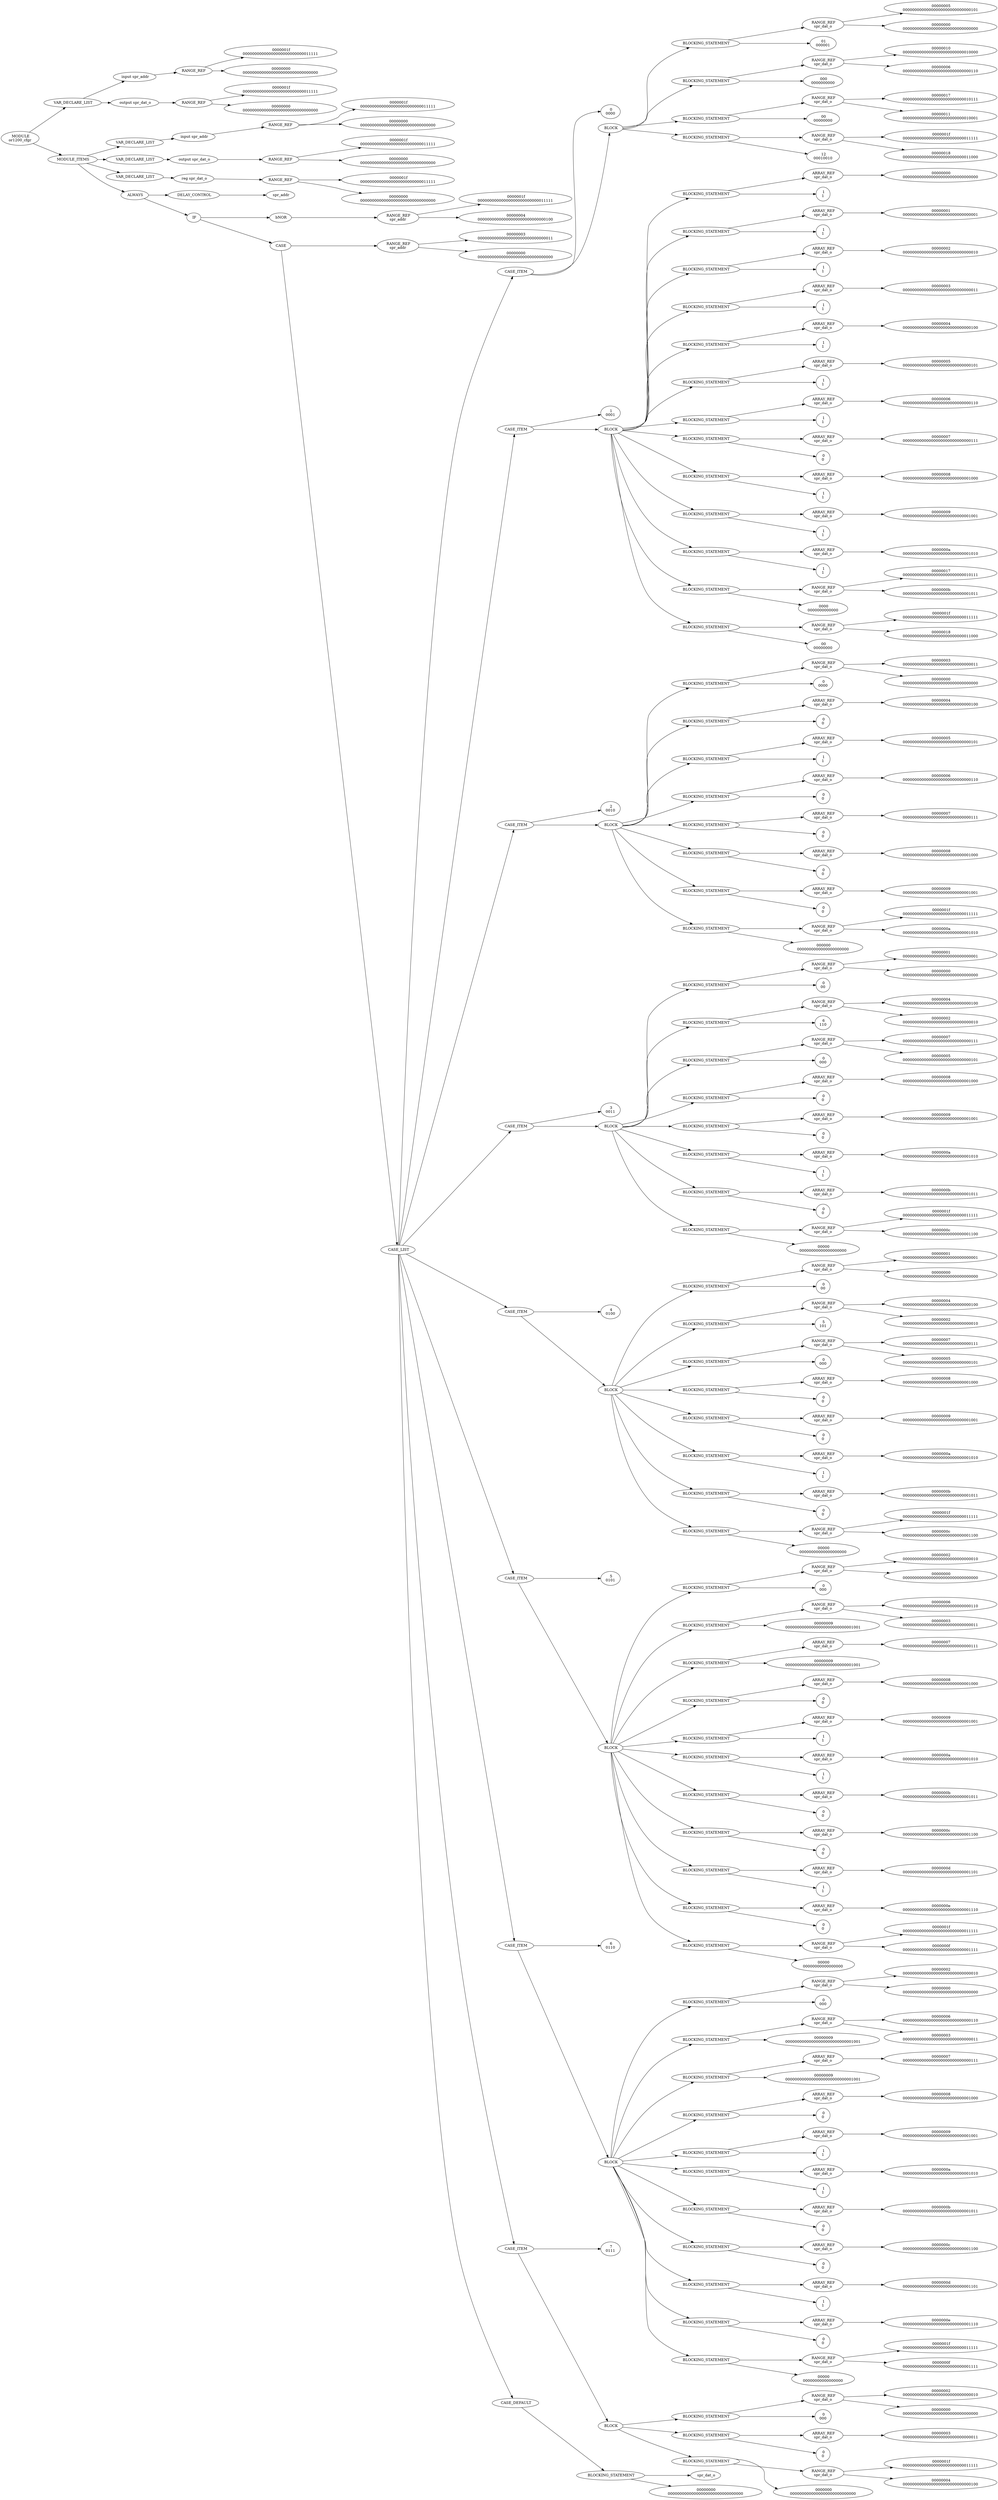 digraph G {	
rankdir=LR;	
ranksep=.25;
	0 [label=< MODULE<br/>or1200_cfgr>];
	1 [label=< VAR_DECLARE_LIST>];
	0 -> 1;
	2 [label=< input spr_addr>];
	1 -> 2;
	3 [label=<RANGE_REF>];
	2 -> 3;
	4 [label=< 0000001f<br/>00000000000000000000000000011111>];
	3 -> 4;
	5 [label=< 00000000<br/>00000000000000000000000000000000>];
	3 -> 5;
	6 [label=< output spr_dat_o>];
	1 -> 6;
	7 [label=<RANGE_REF>];
	6 -> 7;
	8 [label=< 0000001f<br/>00000000000000000000000000011111>];
	7 -> 8;
	9 [label=< 00000000<br/>00000000000000000000000000000000>];
	7 -> 9;
	10 [label=< MODULE_ITEMS>];
	0 -> 10;
	11 [label=< VAR_DECLARE_LIST>];
	10 -> 11;
	12 [label=< input spr_addr>];
	11 -> 12;
	13 [label=<RANGE_REF>];
	12 -> 13;
	14 [label=< 0000001f<br/>00000000000000000000000000011111>];
	13 -> 14;
	15 [label=< 00000000<br/>00000000000000000000000000000000>];
	13 -> 15;
	16 [label=< VAR_DECLARE_LIST>];
	10 -> 16;
	17 [label=< output spr_dat_o>];
	16 -> 17;
	18 [label=<RANGE_REF>];
	17 -> 18;
	19 [label=< 0000001f<br/>00000000000000000000000000011111>];
	18 -> 19;
	20 [label=< 00000000<br/>00000000000000000000000000000000>];
	18 -> 20;
	21 [label=< VAR_DECLARE_LIST>];
	10 -> 21;
	22 [label=< reg spr_dat_o>];
	21 -> 22;
	23 [label=<RANGE_REF>];
	22 -> 23;
	24 [label=< 0000001f<br/>00000000000000000000000000011111>];
	23 -> 24;
	25 [label=< 00000000<br/>00000000000000000000000000000000>];
	23 -> 25;
	26 [label=< ALWAYS>];
	10 -> 26;
	27 [label=< DELAY_CONTROL>];
	26 -> 27;
	28 [label=< spr_addr>];
	27 -> 28;
	29 [label=< IF>];
	26 -> 29;
	30 [label=< bNOR>];
	29 -> 30;
	31 [label=< RANGE_REF<br/>spr_addr>];
	30 -> 31;
	32 [label=< 0000001f<br/>00000000000000000000000000011111>];
	31 -> 32;
	33 [label=< 00000004<br/>00000000000000000000000000000100>];
	31 -> 33;
	34 [label=< CASE>];
	29 -> 34;
	35 [label=< RANGE_REF<br/>spr_addr>];
	34 -> 35;
	36 [label=< 00000003<br/>00000000000000000000000000000011>];
	35 -> 36;
	37 [label=< 00000000<br/>00000000000000000000000000000000>];
	35 -> 37;
	38 [label=< CASE_LIST>];
	34 -> 38;
	39 [label=< CASE_ITEM>];
	38 -> 39;
	40 [label=< 0<br/>0000>];
	39 -> 40;
	41 [label=< BLOCK>];
	39 -> 41;
	42 [label=< BLOCKING_STATEMENT>];
	41 -> 42;
	43 [label=< RANGE_REF<br/>spr_dat_o>];
	42 -> 43;
	44 [label=< 00000005<br/>00000000000000000000000000000101>];
	43 -> 44;
	45 [label=< 00000000<br/>00000000000000000000000000000000>];
	43 -> 45;
	46 [label=< 01<br/>000001>];
	42 -> 46;
	47 [label=< BLOCKING_STATEMENT>];
	41 -> 47;
	48 [label=< RANGE_REF<br/>spr_dat_o>];
	47 -> 48;
	49 [label=< 00000010<br/>00000000000000000000000000010000>];
	48 -> 49;
	50 [label=< 00000006<br/>00000000000000000000000000000110>];
	48 -> 50;
	51 [label=< 000<br/>0000000000>];
	47 -> 51;
	52 [label=< BLOCKING_STATEMENT>];
	41 -> 52;
	53 [label=< RANGE_REF<br/>spr_dat_o>];
	52 -> 53;
	54 [label=< 00000017<br/>00000000000000000000000000010111>];
	53 -> 54;
	55 [label=< 00000011<br/>00000000000000000000000000010001>];
	53 -> 55;
	56 [label=< 00<br/>00000000>];
	52 -> 56;
	57 [label=< BLOCKING_STATEMENT>];
	41 -> 57;
	58 [label=< RANGE_REF<br/>spr_dat_o>];
	57 -> 58;
	59 [label=< 0000001f<br/>00000000000000000000000000011111>];
	58 -> 59;
	60 [label=< 00000018<br/>00000000000000000000000000011000>];
	58 -> 60;
	61 [label=< 12<br/>00010010>];
	57 -> 61;
	62 [label=< CASE_ITEM>];
	38 -> 62;
	63 [label=< 1<br/>0001>];
	62 -> 63;
	64 [label=< BLOCK>];
	62 -> 64;
	65 [label=< BLOCKING_STATEMENT>];
	64 -> 65;
	66 [label=< ARRAY_REF<br/>spr_dat_o>];
	65 -> 66;
	67 [label=< 00000000<br/>00000000000000000000000000000000>];
	66 -> 67;
	68 [label=< 1<br/>1>];
	65 -> 68;
	69 [label=< BLOCKING_STATEMENT>];
	64 -> 69;
	70 [label=< ARRAY_REF<br/>spr_dat_o>];
	69 -> 70;
	71 [label=< 00000001<br/>00000000000000000000000000000001>];
	70 -> 71;
	72 [label=< 1<br/>1>];
	69 -> 72;
	73 [label=< BLOCKING_STATEMENT>];
	64 -> 73;
	74 [label=< ARRAY_REF<br/>spr_dat_o>];
	73 -> 74;
	75 [label=< 00000002<br/>00000000000000000000000000000010>];
	74 -> 75;
	76 [label=< 1<br/>1>];
	73 -> 76;
	77 [label=< BLOCKING_STATEMENT>];
	64 -> 77;
	78 [label=< ARRAY_REF<br/>spr_dat_o>];
	77 -> 78;
	79 [label=< 00000003<br/>00000000000000000000000000000011>];
	78 -> 79;
	80 [label=< 1<br/>1>];
	77 -> 80;
	81 [label=< BLOCKING_STATEMENT>];
	64 -> 81;
	82 [label=< ARRAY_REF<br/>spr_dat_o>];
	81 -> 82;
	83 [label=< 00000004<br/>00000000000000000000000000000100>];
	82 -> 83;
	84 [label=< 1<br/>1>];
	81 -> 84;
	85 [label=< BLOCKING_STATEMENT>];
	64 -> 85;
	86 [label=< ARRAY_REF<br/>spr_dat_o>];
	85 -> 86;
	87 [label=< 00000005<br/>00000000000000000000000000000101>];
	86 -> 87;
	88 [label=< 1<br/>1>];
	85 -> 88;
	89 [label=< BLOCKING_STATEMENT>];
	64 -> 89;
	90 [label=< ARRAY_REF<br/>spr_dat_o>];
	89 -> 90;
	91 [label=< 00000006<br/>00000000000000000000000000000110>];
	90 -> 91;
	92 [label=< 1<br/>1>];
	89 -> 92;
	93 [label=< BLOCKING_STATEMENT>];
	64 -> 93;
	94 [label=< ARRAY_REF<br/>spr_dat_o>];
	93 -> 94;
	95 [label=< 00000007<br/>00000000000000000000000000000111>];
	94 -> 95;
	96 [label=< 0<br/>0>];
	93 -> 96;
	97 [label=< BLOCKING_STATEMENT>];
	64 -> 97;
	98 [label=< ARRAY_REF<br/>spr_dat_o>];
	97 -> 98;
	99 [label=< 00000008<br/>00000000000000000000000000001000>];
	98 -> 99;
	100 [label=< 1<br/>1>];
	97 -> 100;
	101 [label=< BLOCKING_STATEMENT>];
	64 -> 101;
	102 [label=< ARRAY_REF<br/>spr_dat_o>];
	101 -> 102;
	103 [label=< 00000009<br/>00000000000000000000000000001001>];
	102 -> 103;
	104 [label=< 1<br/>1>];
	101 -> 104;
	105 [label=< BLOCKING_STATEMENT>];
	64 -> 105;
	106 [label=< ARRAY_REF<br/>spr_dat_o>];
	105 -> 106;
	107 [label=< 0000000a<br/>00000000000000000000000000001010>];
	106 -> 107;
	108 [label=< 1<br/>1>];
	105 -> 108;
	109 [label=< BLOCKING_STATEMENT>];
	64 -> 109;
	110 [label=< RANGE_REF<br/>spr_dat_o>];
	109 -> 110;
	111 [label=< 00000017<br/>00000000000000000000000000010111>];
	110 -> 111;
	112 [label=< 0000000b<br/>00000000000000000000000000001011>];
	110 -> 112;
	113 [label=< 0000<br/>0000000000000>];
	109 -> 113;
	114 [label=< BLOCKING_STATEMENT>];
	64 -> 114;
	115 [label=< RANGE_REF<br/>spr_dat_o>];
	114 -> 115;
	116 [label=< 0000001f<br/>00000000000000000000000000011111>];
	115 -> 116;
	117 [label=< 00000018<br/>00000000000000000000000000011000>];
	115 -> 117;
	118 [label=< 00<br/>00000000>];
	114 -> 118;
	119 [label=< CASE_ITEM>];
	38 -> 119;
	120 [label=< 2<br/>0010>];
	119 -> 120;
	121 [label=< BLOCK>];
	119 -> 121;
	122 [label=< BLOCKING_STATEMENT>];
	121 -> 122;
	123 [label=< RANGE_REF<br/>spr_dat_o>];
	122 -> 123;
	124 [label=< 00000003<br/>00000000000000000000000000000011>];
	123 -> 124;
	125 [label=< 00000000<br/>00000000000000000000000000000000>];
	123 -> 125;
	126 [label=< 0<br/>0000>];
	122 -> 126;
	127 [label=< BLOCKING_STATEMENT>];
	121 -> 127;
	128 [label=< ARRAY_REF<br/>spr_dat_o>];
	127 -> 128;
	129 [label=< 00000004<br/>00000000000000000000000000000100>];
	128 -> 129;
	130 [label=< 0<br/>0>];
	127 -> 130;
	131 [label=< BLOCKING_STATEMENT>];
	121 -> 131;
	132 [label=< ARRAY_REF<br/>spr_dat_o>];
	131 -> 132;
	133 [label=< 00000005<br/>00000000000000000000000000000101>];
	132 -> 133;
	134 [label=< 1<br/>1>];
	131 -> 134;
	135 [label=< BLOCKING_STATEMENT>];
	121 -> 135;
	136 [label=< ARRAY_REF<br/>spr_dat_o>];
	135 -> 136;
	137 [label=< 00000006<br/>00000000000000000000000000000110>];
	136 -> 137;
	138 [label=< 0<br/>0>];
	135 -> 138;
	139 [label=< BLOCKING_STATEMENT>];
	121 -> 139;
	140 [label=< ARRAY_REF<br/>spr_dat_o>];
	139 -> 140;
	141 [label=< 00000007<br/>00000000000000000000000000000111>];
	140 -> 141;
	142 [label=< 0<br/>0>];
	139 -> 142;
	143 [label=< BLOCKING_STATEMENT>];
	121 -> 143;
	144 [label=< ARRAY_REF<br/>spr_dat_o>];
	143 -> 144;
	145 [label=< 00000008<br/>00000000000000000000000000001000>];
	144 -> 145;
	146 [label=< 0<br/>0>];
	143 -> 146;
	147 [label=< BLOCKING_STATEMENT>];
	121 -> 147;
	148 [label=< ARRAY_REF<br/>spr_dat_o>];
	147 -> 148;
	149 [label=< 00000009<br/>00000000000000000000000000001001>];
	148 -> 149;
	150 [label=< 0<br/>0>];
	147 -> 150;
	151 [label=< BLOCKING_STATEMENT>];
	121 -> 151;
	152 [label=< RANGE_REF<br/>spr_dat_o>];
	151 -> 152;
	153 [label=< 0000001f<br/>00000000000000000000000000011111>];
	152 -> 153;
	154 [label=< 0000000a<br/>00000000000000000000000000001010>];
	152 -> 154;
	155 [label=< 000000<br/>0000000000000000000000>];
	151 -> 155;
	156 [label=< CASE_ITEM>];
	38 -> 156;
	157 [label=< 3<br/>0011>];
	156 -> 157;
	158 [label=< BLOCK>];
	156 -> 158;
	159 [label=< BLOCKING_STATEMENT>];
	158 -> 159;
	160 [label=< RANGE_REF<br/>spr_dat_o>];
	159 -> 160;
	161 [label=< 00000001<br/>00000000000000000000000000000001>];
	160 -> 161;
	162 [label=< 00000000<br/>00000000000000000000000000000000>];
	160 -> 162;
	163 [label=< 0<br/>00>];
	159 -> 163;
	164 [label=< BLOCKING_STATEMENT>];
	158 -> 164;
	165 [label=< RANGE_REF<br/>spr_dat_o>];
	164 -> 165;
	166 [label=< 00000004<br/>00000000000000000000000000000100>];
	165 -> 166;
	167 [label=< 00000002<br/>00000000000000000000000000000010>];
	165 -> 167;
	168 [label=< 6<br/>110>];
	164 -> 168;
	169 [label=< BLOCKING_STATEMENT>];
	158 -> 169;
	170 [label=< RANGE_REF<br/>spr_dat_o>];
	169 -> 170;
	171 [label=< 00000007<br/>00000000000000000000000000000111>];
	170 -> 171;
	172 [label=< 00000005<br/>00000000000000000000000000000101>];
	170 -> 172;
	173 [label=< 0<br/>000>];
	169 -> 173;
	174 [label=< BLOCKING_STATEMENT>];
	158 -> 174;
	175 [label=< ARRAY_REF<br/>spr_dat_o>];
	174 -> 175;
	176 [label=< 00000008<br/>00000000000000000000000000001000>];
	175 -> 176;
	177 [label=< 0<br/>0>];
	174 -> 177;
	178 [label=< BLOCKING_STATEMENT>];
	158 -> 178;
	179 [label=< ARRAY_REF<br/>spr_dat_o>];
	178 -> 179;
	180 [label=< 00000009<br/>00000000000000000000000000001001>];
	179 -> 180;
	181 [label=< 0<br/>0>];
	178 -> 181;
	182 [label=< BLOCKING_STATEMENT>];
	158 -> 182;
	183 [label=< ARRAY_REF<br/>spr_dat_o>];
	182 -> 183;
	184 [label=< 0000000a<br/>00000000000000000000000000001010>];
	183 -> 184;
	185 [label=< 1<br/>1>];
	182 -> 185;
	186 [label=< BLOCKING_STATEMENT>];
	158 -> 186;
	187 [label=< ARRAY_REF<br/>spr_dat_o>];
	186 -> 187;
	188 [label=< 0000000b<br/>00000000000000000000000000001011>];
	187 -> 188;
	189 [label=< 0<br/>0>];
	186 -> 189;
	190 [label=< BLOCKING_STATEMENT>];
	158 -> 190;
	191 [label=< RANGE_REF<br/>spr_dat_o>];
	190 -> 191;
	192 [label=< 0000001f<br/>00000000000000000000000000011111>];
	191 -> 192;
	193 [label=< 0000000c<br/>00000000000000000000000000001100>];
	191 -> 193;
	194 [label=< 00000<br/>00000000000000000000>];
	190 -> 194;
	195 [label=< CASE_ITEM>];
	38 -> 195;
	196 [label=< 4<br/>0100>];
	195 -> 196;
	197 [label=< BLOCK>];
	195 -> 197;
	198 [label=< BLOCKING_STATEMENT>];
	197 -> 198;
	199 [label=< RANGE_REF<br/>spr_dat_o>];
	198 -> 199;
	200 [label=< 00000001<br/>00000000000000000000000000000001>];
	199 -> 200;
	201 [label=< 00000000<br/>00000000000000000000000000000000>];
	199 -> 201;
	202 [label=< 0<br/>00>];
	198 -> 202;
	203 [label=< BLOCKING_STATEMENT>];
	197 -> 203;
	204 [label=< RANGE_REF<br/>spr_dat_o>];
	203 -> 204;
	205 [label=< 00000004<br/>00000000000000000000000000000100>];
	204 -> 205;
	206 [label=< 00000002<br/>00000000000000000000000000000010>];
	204 -> 206;
	207 [label=< 5<br/>101>];
	203 -> 207;
	208 [label=< BLOCKING_STATEMENT>];
	197 -> 208;
	209 [label=< RANGE_REF<br/>spr_dat_o>];
	208 -> 209;
	210 [label=< 00000007<br/>00000000000000000000000000000111>];
	209 -> 210;
	211 [label=< 00000005<br/>00000000000000000000000000000101>];
	209 -> 211;
	212 [label=< 0<br/>000>];
	208 -> 212;
	213 [label=< BLOCKING_STATEMENT>];
	197 -> 213;
	214 [label=< ARRAY_REF<br/>spr_dat_o>];
	213 -> 214;
	215 [label=< 00000008<br/>00000000000000000000000000001000>];
	214 -> 215;
	216 [label=< 0<br/>0>];
	213 -> 216;
	217 [label=< BLOCKING_STATEMENT>];
	197 -> 217;
	218 [label=< ARRAY_REF<br/>spr_dat_o>];
	217 -> 218;
	219 [label=< 00000009<br/>00000000000000000000000000001001>];
	218 -> 219;
	220 [label=< 0<br/>0>];
	217 -> 220;
	221 [label=< BLOCKING_STATEMENT>];
	197 -> 221;
	222 [label=< ARRAY_REF<br/>spr_dat_o>];
	221 -> 222;
	223 [label=< 0000000a<br/>00000000000000000000000000001010>];
	222 -> 223;
	224 [label=< 1<br/>1>];
	221 -> 224;
	225 [label=< BLOCKING_STATEMENT>];
	197 -> 225;
	226 [label=< ARRAY_REF<br/>spr_dat_o>];
	225 -> 226;
	227 [label=< 0000000b<br/>00000000000000000000000000001011>];
	226 -> 227;
	228 [label=< 0<br/>0>];
	225 -> 228;
	229 [label=< BLOCKING_STATEMENT>];
	197 -> 229;
	230 [label=< RANGE_REF<br/>spr_dat_o>];
	229 -> 230;
	231 [label=< 0000001f<br/>00000000000000000000000000011111>];
	230 -> 231;
	232 [label=< 0000000c<br/>00000000000000000000000000001100>];
	230 -> 232;
	233 [label=< 00000<br/>00000000000000000000>];
	229 -> 233;
	234 [label=< CASE_ITEM>];
	38 -> 234;
	235 [label=< 5<br/>0101>];
	234 -> 235;
	236 [label=< BLOCK>];
	234 -> 236;
	237 [label=< BLOCKING_STATEMENT>];
	236 -> 237;
	238 [label=< RANGE_REF<br/>spr_dat_o>];
	237 -> 238;
	239 [label=< 00000002<br/>00000000000000000000000000000010>];
	238 -> 239;
	240 [label=< 00000000<br/>00000000000000000000000000000000>];
	238 -> 240;
	241 [label=< 0<br/>000>];
	237 -> 241;
	242 [label=< BLOCKING_STATEMENT>];
	236 -> 242;
	243 [label=< RANGE_REF<br/>spr_dat_o>];
	242 -> 243;
	244 [label=< 00000006<br/>00000000000000000000000000000110>];
	243 -> 244;
	245 [label=< 00000003<br/>00000000000000000000000000000011>];
	243 -> 245;
	246 [label=< 00000009<br/>00000000000000000000000000001001>];
	242 -> 246;
	247 [label=< BLOCKING_STATEMENT>];
	236 -> 247;
	248 [label=< ARRAY_REF<br/>spr_dat_o>];
	247 -> 248;
	249 [label=< 00000007<br/>00000000000000000000000000000111>];
	248 -> 249;
	250 [label=< 00000009<br/>00000000000000000000000000001001>];
	247 -> 250;
	251 [label=< BLOCKING_STATEMENT>];
	236 -> 251;
	252 [label=< ARRAY_REF<br/>spr_dat_o>];
	251 -> 252;
	253 [label=< 00000008<br/>00000000000000000000000000001000>];
	252 -> 253;
	254 [label=< 0<br/>0>];
	251 -> 254;
	255 [label=< BLOCKING_STATEMENT>];
	236 -> 255;
	256 [label=< ARRAY_REF<br/>spr_dat_o>];
	255 -> 256;
	257 [label=< 00000009<br/>00000000000000000000000000001001>];
	256 -> 257;
	258 [label=< 1<br/>1>];
	255 -> 258;
	259 [label=< BLOCKING_STATEMENT>];
	236 -> 259;
	260 [label=< ARRAY_REF<br/>spr_dat_o>];
	259 -> 260;
	261 [label=< 0000000a<br/>00000000000000000000000000001010>];
	260 -> 261;
	262 [label=< 1<br/>1>];
	259 -> 262;
	263 [label=< BLOCKING_STATEMENT>];
	236 -> 263;
	264 [label=< ARRAY_REF<br/>spr_dat_o>];
	263 -> 264;
	265 [label=< 0000000b<br/>00000000000000000000000000001011>];
	264 -> 265;
	266 [label=< 0<br/>0>];
	263 -> 266;
	267 [label=< BLOCKING_STATEMENT>];
	236 -> 267;
	268 [label=< ARRAY_REF<br/>spr_dat_o>];
	267 -> 268;
	269 [label=< 0000000c<br/>00000000000000000000000000001100>];
	268 -> 269;
	270 [label=< 0<br/>0>];
	267 -> 270;
	271 [label=< BLOCKING_STATEMENT>];
	236 -> 271;
	272 [label=< ARRAY_REF<br/>spr_dat_o>];
	271 -> 272;
	273 [label=< 0000000d<br/>00000000000000000000000000001101>];
	272 -> 273;
	274 [label=< 1<br/>1>];
	271 -> 274;
	275 [label=< BLOCKING_STATEMENT>];
	236 -> 275;
	276 [label=< ARRAY_REF<br/>spr_dat_o>];
	275 -> 276;
	277 [label=< 0000000e<br/>00000000000000000000000000001110>];
	276 -> 277;
	278 [label=< 0<br/>0>];
	275 -> 278;
	279 [label=< BLOCKING_STATEMENT>];
	236 -> 279;
	280 [label=< RANGE_REF<br/>spr_dat_o>];
	279 -> 280;
	281 [label=< 0000001f<br/>00000000000000000000000000011111>];
	280 -> 281;
	282 [label=< 0000000f<br/>00000000000000000000000000001111>];
	280 -> 282;
	283 [label=< 00000<br/>00000000000000000>];
	279 -> 283;
	284 [label=< CASE_ITEM>];
	38 -> 284;
	285 [label=< 6<br/>0110>];
	284 -> 285;
	286 [label=< BLOCK>];
	284 -> 286;
	287 [label=< BLOCKING_STATEMENT>];
	286 -> 287;
	288 [label=< RANGE_REF<br/>spr_dat_o>];
	287 -> 288;
	289 [label=< 00000002<br/>00000000000000000000000000000010>];
	288 -> 289;
	290 [label=< 00000000<br/>00000000000000000000000000000000>];
	288 -> 290;
	291 [label=< 0<br/>000>];
	287 -> 291;
	292 [label=< BLOCKING_STATEMENT>];
	286 -> 292;
	293 [label=< RANGE_REF<br/>spr_dat_o>];
	292 -> 293;
	294 [label=< 00000006<br/>00000000000000000000000000000110>];
	293 -> 294;
	295 [label=< 00000003<br/>00000000000000000000000000000011>];
	293 -> 295;
	296 [label=< 00000009<br/>00000000000000000000000000001001>];
	292 -> 296;
	297 [label=< BLOCKING_STATEMENT>];
	286 -> 297;
	298 [label=< ARRAY_REF<br/>spr_dat_o>];
	297 -> 298;
	299 [label=< 00000007<br/>00000000000000000000000000000111>];
	298 -> 299;
	300 [label=< 00000009<br/>00000000000000000000000000001001>];
	297 -> 300;
	301 [label=< BLOCKING_STATEMENT>];
	286 -> 301;
	302 [label=< ARRAY_REF<br/>spr_dat_o>];
	301 -> 302;
	303 [label=< 00000008<br/>00000000000000000000000000001000>];
	302 -> 303;
	304 [label=< 0<br/>0>];
	301 -> 304;
	305 [label=< BLOCKING_STATEMENT>];
	286 -> 305;
	306 [label=< ARRAY_REF<br/>spr_dat_o>];
	305 -> 306;
	307 [label=< 00000009<br/>00000000000000000000000000001001>];
	306 -> 307;
	308 [label=< 1<br/>1>];
	305 -> 308;
	309 [label=< BLOCKING_STATEMENT>];
	286 -> 309;
	310 [label=< ARRAY_REF<br/>spr_dat_o>];
	309 -> 310;
	311 [label=< 0000000a<br/>00000000000000000000000000001010>];
	310 -> 311;
	312 [label=< 1<br/>1>];
	309 -> 312;
	313 [label=< BLOCKING_STATEMENT>];
	286 -> 313;
	314 [label=< ARRAY_REF<br/>spr_dat_o>];
	313 -> 314;
	315 [label=< 0000000b<br/>00000000000000000000000000001011>];
	314 -> 315;
	316 [label=< 0<br/>0>];
	313 -> 316;
	317 [label=< BLOCKING_STATEMENT>];
	286 -> 317;
	318 [label=< ARRAY_REF<br/>spr_dat_o>];
	317 -> 318;
	319 [label=< 0000000c<br/>00000000000000000000000000001100>];
	318 -> 319;
	320 [label=< 0<br/>0>];
	317 -> 320;
	321 [label=< BLOCKING_STATEMENT>];
	286 -> 321;
	322 [label=< ARRAY_REF<br/>spr_dat_o>];
	321 -> 322;
	323 [label=< 0000000d<br/>00000000000000000000000000001101>];
	322 -> 323;
	324 [label=< 1<br/>1>];
	321 -> 324;
	325 [label=< BLOCKING_STATEMENT>];
	286 -> 325;
	326 [label=< ARRAY_REF<br/>spr_dat_o>];
	325 -> 326;
	327 [label=< 0000000e<br/>00000000000000000000000000001110>];
	326 -> 327;
	328 [label=< 0<br/>0>];
	325 -> 328;
	329 [label=< BLOCKING_STATEMENT>];
	286 -> 329;
	330 [label=< RANGE_REF<br/>spr_dat_o>];
	329 -> 330;
	331 [label=< 0000001f<br/>00000000000000000000000000011111>];
	330 -> 331;
	332 [label=< 0000000f<br/>00000000000000000000000000001111>];
	330 -> 332;
	333 [label=< 00000<br/>00000000000000000>];
	329 -> 333;
	334 [label=< CASE_ITEM>];
	38 -> 334;
	335 [label=< 7<br/>0111>];
	334 -> 335;
	336 [label=< BLOCK>];
	334 -> 336;
	337 [label=< BLOCKING_STATEMENT>];
	336 -> 337;
	338 [label=< RANGE_REF<br/>spr_dat_o>];
	337 -> 338;
	339 [label=< 00000002<br/>00000000000000000000000000000010>];
	338 -> 339;
	340 [label=< 00000000<br/>00000000000000000000000000000000>];
	338 -> 340;
	341 [label=< 0<br/>000>];
	337 -> 341;
	342 [label=< BLOCKING_STATEMENT>];
	336 -> 342;
	343 [label=< ARRAY_REF<br/>spr_dat_o>];
	342 -> 343;
	344 [label=< 00000003<br/>00000000000000000000000000000011>];
	343 -> 344;
	345 [label=< 0<br/>0>];
	342 -> 345;
	346 [label=< BLOCKING_STATEMENT>];
	336 -> 346;
	347 [label=< RANGE_REF<br/>spr_dat_o>];
	346 -> 347;
	348 [label=< 0000001f<br/>00000000000000000000000000011111>];
	347 -> 348;
	349 [label=< 00000004<br/>00000000000000000000000000000100>];
	347 -> 349;
	350 [label=< 0000000<br/>0000000000000000000000000000>];
	346 -> 350;
	351 [label=< CASE_DEFAULT>];
	38 -> 351;
	352 [label=< BLOCKING_STATEMENT>];
	351 -> 352;
	353 [label=< spr_dat_o>];
	352 -> 353;
	354 [label=< 00000000<br/>00000000000000000000000000000000>];
	352 -> 354;
}
